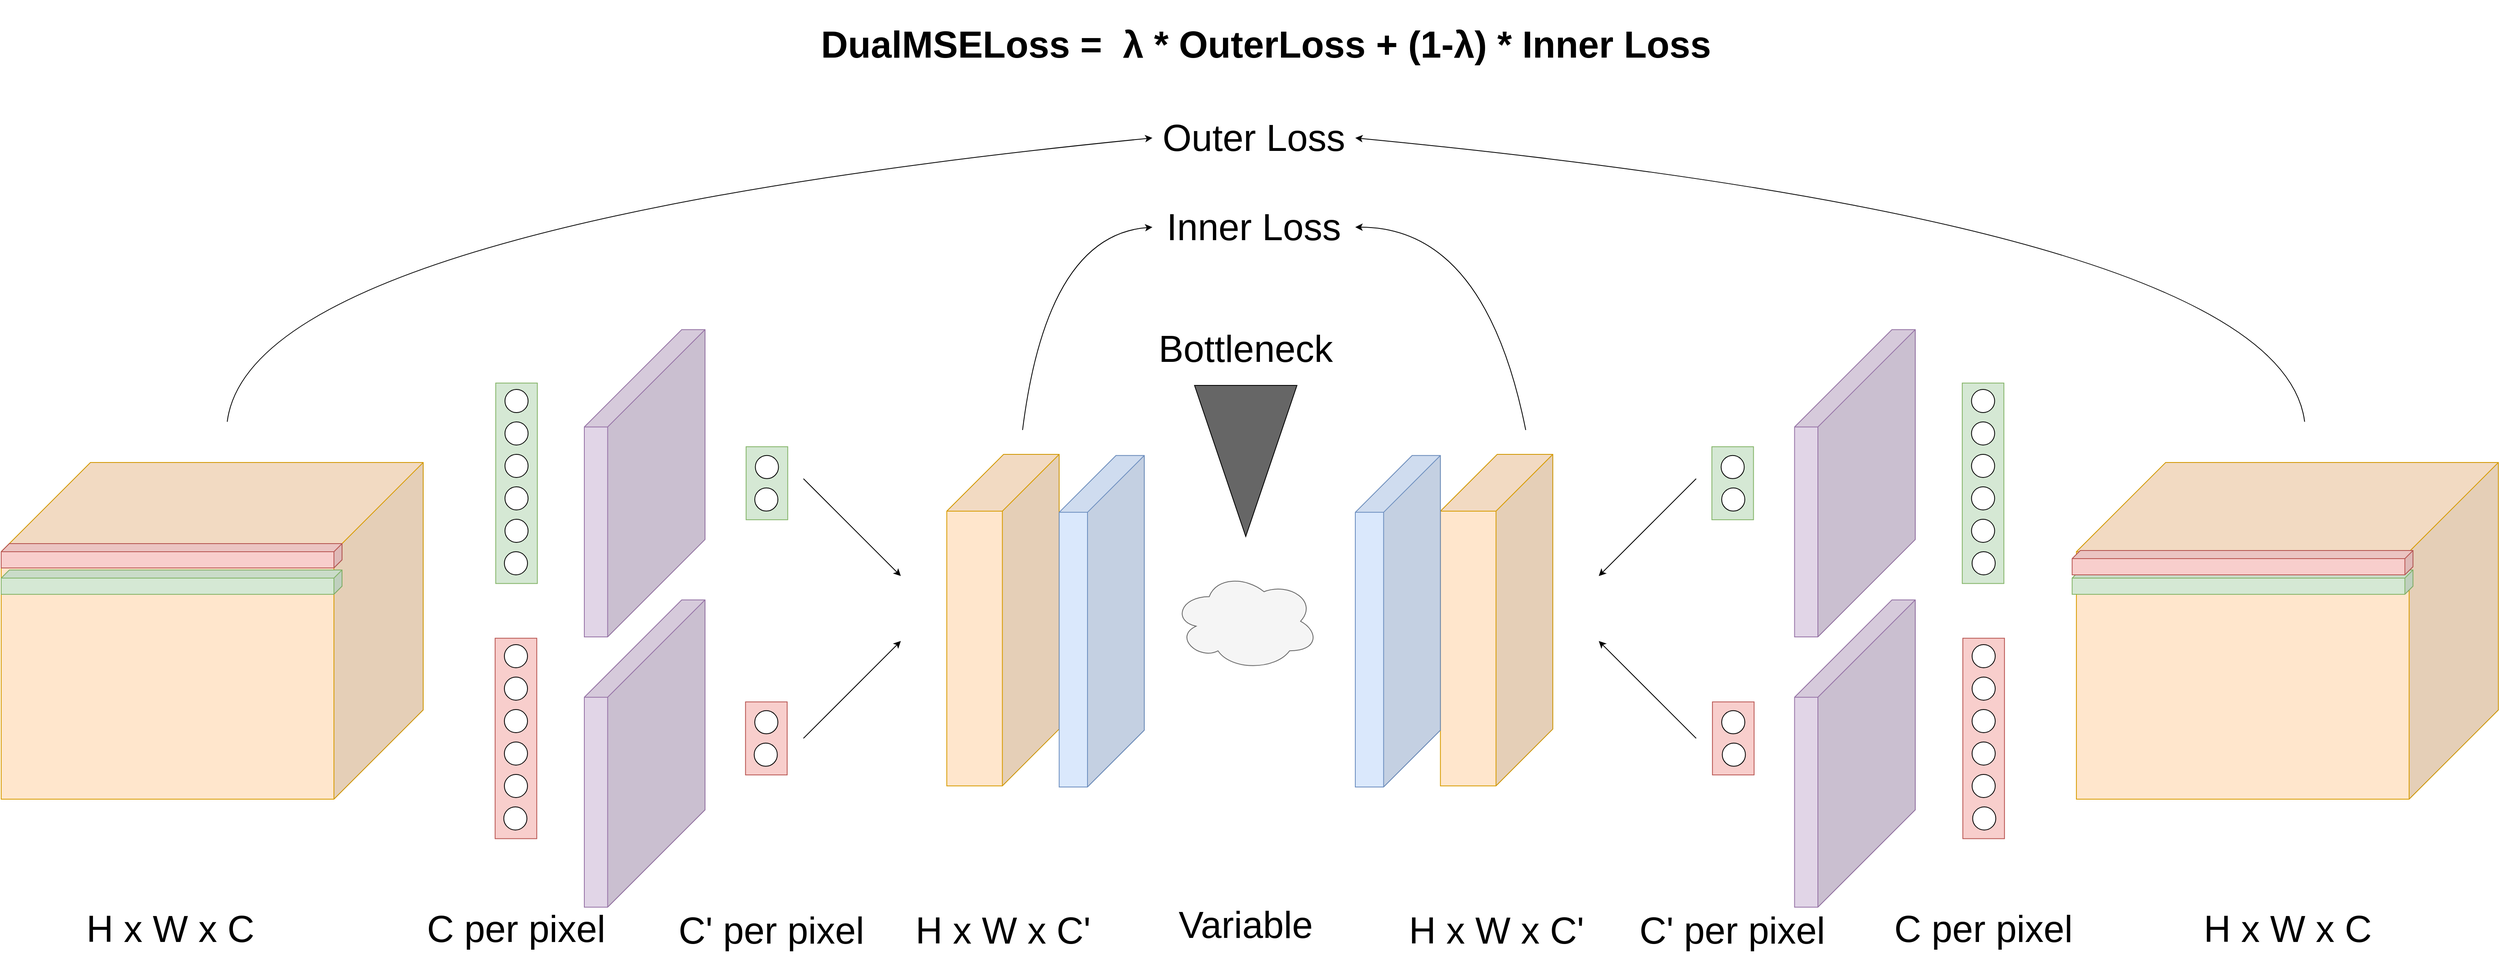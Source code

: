 <mxfile version="20.8.20" type="device"><diagram id="QJjx0-fPxzvcmYibJWj1" name="Page-1"><mxGraphModel dx="4097" dy="3034" grid="1" gridSize="10" guides="1" tooltips="1" connect="1" arrows="1" fold="1" page="0" pageScale="1" pageWidth="827" pageHeight="583" math="0" shadow="0"><root><mxCell id="0"/><mxCell id="1" parent="0"/><mxCell id="Pfbvt9mmgzDX8GRQt6o7-97" value="" style="group" parent="1" vertex="1" connectable="0"><mxGeometry x="1490.02" y="-200" width="269.99" height="271.25" as="geometry"/></mxCell><mxCell id="Pfbvt9mmgzDX8GRQt6o7-83" value="" style="triangle;whiteSpace=wrap;html=1;fontSize=34;rotation=90;fillColor=#666666;fillStyle=auto;gradientColor=none;" parent="Pfbvt9mmgzDX8GRQt6o7-97" vertex="1"><mxGeometry x="41.87" y="115" width="186.25" height="126.25" as="geometry"/></mxCell><mxCell id="Pfbvt9mmgzDX8GRQt6o7-84" value="Bottleneck" style="text;html=1;strokeColor=none;fillColor=none;align=center;verticalAlign=middle;whiteSpace=wrap;rounded=0;fontSize=46;" parent="Pfbvt9mmgzDX8GRQt6o7-97" vertex="1"><mxGeometry width="269.99" height="80" as="geometry"/></mxCell><mxCell id="EQMsb6BerHFTLHmI9SeI-126" value="" style="ellipse;shape=cloud;whiteSpace=wrap;html=1;fillColor=#f5f5f5;fontColor=#333333;strokeColor=#666666;" parent="1" vertex="1"><mxGeometry x="1535.02" y="114.95" width="180" height="121.5" as="geometry"/></mxCell><mxCell id="EQMsb6BerHFTLHmI9SeI-127" value="Variable" style="text;html=1;strokeColor=none;fillColor=none;align=center;verticalAlign=middle;whiteSpace=wrap;rounded=0;fontSize=46;aspect=fixed;" parent="1" vertex="1"><mxGeometry x="1470.27" y="500" width="309.5" height="100" as="geometry"/></mxCell><mxCell id="EQMsb6BerHFTLHmI9SeI-128" value="" style="group" parent="1" vertex="1" connectable="0"><mxGeometry x="91.47" y="-183.78" width="1408.53" height="788.78" as="geometry"/></mxCell><mxCell id="m_Qu8GIRGxHgYCqS1YG2-1" value="" style="shape=cube;whiteSpace=wrap;html=1;boundedLbl=1;backgroundOutline=1;darkOpacity=0.05;darkOpacity2=0.1;size=110;direction=east;flipH=1;fillColor=#ffe6cc;strokeColor=#d79b00;aspect=fixed;" parent="EQMsb6BerHFTLHmI9SeI-128" vertex="1"><mxGeometry y="163.78" width="520" height="415" as="geometry"/></mxCell><mxCell id="m_Qu8GIRGxHgYCqS1YG2-2" value="H x W x C" style="text;html=1;strokeColor=none;fillColor=none;align=center;verticalAlign=middle;whiteSpace=wrap;rounded=0;fontSize=46;aspect=fixed;" parent="EQMsb6BerHFTLHmI9SeI-128" vertex="1"><mxGeometry x="53.78" y="688.78" width="309.5" height="100" as="geometry"/></mxCell><mxCell id="Pfbvt9mmgzDX8GRQt6o7-2" value="" style="shape=cube;whiteSpace=wrap;html=1;boundedLbl=1;backgroundOutline=1;darkOpacity=0.05;darkOpacity2=0.1;flipH=1;size=10;fillColor=#f8cecc;strokeColor=#b85450;aspect=fixed;" parent="EQMsb6BerHFTLHmI9SeI-128" vertex="1"><mxGeometry y="263.78" width="420" height="30" as="geometry"/></mxCell><mxCell id="Pfbvt9mmgzDX8GRQt6o7-66" value="C per pixel" style="text;html=1;strokeColor=none;fillColor=none;align=center;verticalAlign=middle;whiteSpace=wrap;rounded=0;fontSize=46;aspect=fixed;" parent="EQMsb6BerHFTLHmI9SeI-128" vertex="1"><mxGeometry x="520" y="701.63" width="230" height="74.31" as="geometry"/></mxCell><mxCell id="EQMsb6BerHFTLHmI9SeI-64" value="" style="shape=cube;whiteSpace=wrap;html=1;boundedLbl=1;backgroundOutline=1;darkOpacity=0.05;darkOpacity2=0.1;flipH=1;size=10;fillColor=#d5e8d4;strokeColor=#82b366;aspect=fixed;" parent="EQMsb6BerHFTLHmI9SeI-128" vertex="1"><mxGeometry y="296.28" width="420" height="30" as="geometry"/></mxCell><mxCell id="EQMsb6BerHFTLHmI9SeI-65" value="" style="rounded=0;whiteSpace=wrap;html=1;rotation=-90;fillColor=#d5e8d4;strokeColor=#82b366;" parent="EQMsb6BerHFTLHmI9SeI-128" vertex="1"><mxGeometry x="511.47" y="163.78" width="247.06" height="51.31" as="geometry"/></mxCell><mxCell id="EQMsb6BerHFTLHmI9SeI-73" value="" style="ellipse;whiteSpace=wrap;html=1;aspect=fixed;" parent="EQMsb6BerHFTLHmI9SeI-128" vertex="1"><mxGeometry x="620.75" y="73.78" width="28.5" height="28.5" as="geometry"/></mxCell><mxCell id="EQMsb6BerHFTLHmI9SeI-75" value="" style="shape=cube;whiteSpace=wrap;html=1;boundedLbl=1;backgroundOutline=1;darkOpacity=0.05;darkOpacity2=0.1;flipV=0;flipH=1;fillColor=#e1d5e7;strokeColor=#9673a6;size=120;" parent="EQMsb6BerHFTLHmI9SeI-128" vertex="1"><mxGeometry x="718.53" y="333.15" width="148.75" height="378.75" as="geometry"/></mxCell><mxCell id="EQMsb6BerHFTLHmI9SeI-76" value="" style="ellipse;whiteSpace=wrap;html=1;aspect=fixed;" parent="EQMsb6BerHFTLHmI9SeI-128" vertex="1"><mxGeometry x="620.75" y="113.78" width="28.5" height="28.5" as="geometry"/></mxCell><mxCell id="EQMsb6BerHFTLHmI9SeI-77" value="" style="ellipse;whiteSpace=wrap;html=1;aspect=fixed;" parent="EQMsb6BerHFTLHmI9SeI-128" vertex="1"><mxGeometry x="620.75" y="153.78" width="28.5" height="28.5" as="geometry"/></mxCell><mxCell id="EQMsb6BerHFTLHmI9SeI-78" value="" style="ellipse;whiteSpace=wrap;html=1;aspect=fixed;" parent="EQMsb6BerHFTLHmI9SeI-128" vertex="1"><mxGeometry x="620.75" y="193.78" width="28.5" height="28.5" as="geometry"/></mxCell><mxCell id="EQMsb6BerHFTLHmI9SeI-79" value="" style="ellipse;whiteSpace=wrap;html=1;aspect=fixed;" parent="EQMsb6BerHFTLHmI9SeI-128" vertex="1"><mxGeometry x="620.75" y="233.78" width="28.5" height="28.5" as="geometry"/></mxCell><mxCell id="EQMsb6BerHFTLHmI9SeI-80" value="" style="ellipse;whiteSpace=wrap;html=1;aspect=fixed;" parent="EQMsb6BerHFTLHmI9SeI-128" vertex="1"><mxGeometry x="620.03" y="273.78" width="28.5" height="28.5" as="geometry"/></mxCell><mxCell id="EQMsb6BerHFTLHmI9SeI-88" value="" style="rounded=0;whiteSpace=wrap;html=1;rotation=-90;fillColor=#f8cecc;strokeColor=#b85450;" parent="EQMsb6BerHFTLHmI9SeI-128" vertex="1"><mxGeometry x="510.75" y="478.28" width="247.06" height="51.31" as="geometry"/></mxCell><mxCell id="EQMsb6BerHFTLHmI9SeI-89" value="" style="ellipse;whiteSpace=wrap;html=1;aspect=fixed;" parent="EQMsb6BerHFTLHmI9SeI-128" vertex="1"><mxGeometry x="620.03" y="388.28" width="28.5" height="28.5" as="geometry"/></mxCell><mxCell id="EQMsb6BerHFTLHmI9SeI-90" value="" style="ellipse;whiteSpace=wrap;html=1;aspect=fixed;" parent="EQMsb6BerHFTLHmI9SeI-128" vertex="1"><mxGeometry x="620.03" y="428.28" width="28.5" height="28.5" as="geometry"/></mxCell><mxCell id="EQMsb6BerHFTLHmI9SeI-91" value="" style="ellipse;whiteSpace=wrap;html=1;aspect=fixed;" parent="EQMsb6BerHFTLHmI9SeI-128" vertex="1"><mxGeometry x="620.03" y="468.28" width="28.5" height="28.5" as="geometry"/></mxCell><mxCell id="EQMsb6BerHFTLHmI9SeI-92" value="" style="ellipse;whiteSpace=wrap;html=1;aspect=fixed;" parent="EQMsb6BerHFTLHmI9SeI-128" vertex="1"><mxGeometry x="620.03" y="508.28" width="28.5" height="28.5" as="geometry"/></mxCell><mxCell id="EQMsb6BerHFTLHmI9SeI-93" value="" style="ellipse;whiteSpace=wrap;html=1;aspect=fixed;" parent="EQMsb6BerHFTLHmI9SeI-128" vertex="1"><mxGeometry x="620.03" y="548.28" width="28.5" height="28.5" as="geometry"/></mxCell><mxCell id="EQMsb6BerHFTLHmI9SeI-94" value="" style="ellipse;whiteSpace=wrap;html=1;aspect=fixed;" parent="EQMsb6BerHFTLHmI9SeI-128" vertex="1"><mxGeometry x="619.31" y="588.28" width="28.5" height="28.5" as="geometry"/></mxCell><mxCell id="EQMsb6BerHFTLHmI9SeI-102" value="" style="shape=cube;whiteSpace=wrap;html=1;boundedLbl=1;backgroundOutline=1;darkOpacity=0.05;darkOpacity2=0.1;flipV=0;flipH=1;fillColor=#e1d5e7;strokeColor=#9673a6;size=120;" parent="EQMsb6BerHFTLHmI9SeI-128" vertex="1"><mxGeometry x="718.53" width="148.75" height="378.75" as="geometry"/></mxCell><mxCell id="EQMsb6BerHFTLHmI9SeI-103" value="" style="rounded=0;whiteSpace=wrap;html=1;rotation=-90;fillColor=#d5e8d4;strokeColor=#82b366;" parent="EQMsb6BerHFTLHmI9SeI-128" vertex="1"><mxGeometry x="898.53" y="163.72" width="90" height="51.31" as="geometry"/></mxCell><mxCell id="EQMsb6BerHFTLHmI9SeI-108" value="" style="ellipse;whiteSpace=wrap;html=1;aspect=fixed;" parent="EQMsb6BerHFTLHmI9SeI-128" vertex="1"><mxGeometry x="929.28" y="155.19" width="28.5" height="28.5" as="geometry"/></mxCell><mxCell id="EQMsb6BerHFTLHmI9SeI-109" value="" style="ellipse;whiteSpace=wrap;html=1;aspect=fixed;" parent="EQMsb6BerHFTLHmI9SeI-128" vertex="1"><mxGeometry x="928.56" y="195.19" width="28.5" height="28.5" as="geometry"/></mxCell><mxCell id="EQMsb6BerHFTLHmI9SeI-115" value="" style="rounded=0;whiteSpace=wrap;html=1;rotation=-90;fillColor=#f8cecc;strokeColor=#b85450;" parent="EQMsb6BerHFTLHmI9SeI-128" vertex="1"><mxGeometry x="897.81" y="478.22" width="90" height="51.31" as="geometry"/></mxCell><mxCell id="EQMsb6BerHFTLHmI9SeI-116" value="" style="ellipse;whiteSpace=wrap;html=1;aspect=fixed;" parent="EQMsb6BerHFTLHmI9SeI-128" vertex="1"><mxGeometry x="928.56" y="469.69" width="28.5" height="28.5" as="geometry"/></mxCell><mxCell id="EQMsb6BerHFTLHmI9SeI-117" value="" style="ellipse;whiteSpace=wrap;html=1;aspect=fixed;" parent="EQMsb6BerHFTLHmI9SeI-128" vertex="1"><mxGeometry x="927.84" y="509.69" width="28.5" height="28.5" as="geometry"/></mxCell><mxCell id="EQMsb6BerHFTLHmI9SeI-118" value="" style="endArrow=classic;html=1;rounded=0;" parent="EQMsb6BerHFTLHmI9SeI-128" edge="1"><mxGeometry width="50" height="50" relative="1" as="geometry"><mxPoint x="988.53" y="183.78" as="sourcePoint"/><mxPoint x="1108.53" y="303.78" as="targetPoint"/></mxGeometry></mxCell><mxCell id="EQMsb6BerHFTLHmI9SeI-119" value="" style="endArrow=classic;html=1;rounded=0;" parent="EQMsb6BerHFTLHmI9SeI-128" edge="1"><mxGeometry width="50" height="50" relative="1" as="geometry"><mxPoint x="988.53" y="503.78" as="sourcePoint"/><mxPoint x="1108.53" y="383.78" as="targetPoint"/></mxGeometry></mxCell><mxCell id="EQMsb6BerHFTLHmI9SeI-120" value="" style="shape=cube;whiteSpace=wrap;html=1;boundedLbl=1;backgroundOutline=1;darkOpacity=0.05;darkOpacity2=0.1;size=70;direction=east;flipH=1;fillColor=#ffe6cc;strokeColor=#d79b00;flipV=0;" parent="EQMsb6BerHFTLHmI9SeI-128" vertex="1"><mxGeometry x="1165.16" y="153.78" width="138.5" height="408.59" as="geometry"/></mxCell><mxCell id="EQMsb6BerHFTLHmI9SeI-121" value="H x W x C'" style="text;html=1;strokeColor=none;fillColor=none;align=center;verticalAlign=middle;whiteSpace=wrap;rounded=0;fontSize=46;aspect=fixed;" parent="EQMsb6BerHFTLHmI9SeI-128" vertex="1"><mxGeometry x="1079.66" y="690.63" width="309.5" height="100" as="geometry"/></mxCell><mxCell id="EQMsb6BerHFTLHmI9SeI-123" value="" style="shape=cube;whiteSpace=wrap;html=1;boundedLbl=1;backgroundOutline=1;darkOpacity=0.05;darkOpacity2=0.1;size=70;direction=east;flipH=1;fillColor=#dae8fc;strokeColor=#6c8ebf;flipV=0;" parent="EQMsb6BerHFTLHmI9SeI-128" vertex="1"><mxGeometry x="1303.66" y="155.19" width="104.87" height="408.59" as="geometry"/></mxCell><mxCell id="EQMsb6BerHFTLHmI9SeI-162" value="C' per pixel" style="text;html=1;strokeColor=none;fillColor=none;align=center;verticalAlign=middle;whiteSpace=wrap;rounded=0;fontSize=46;aspect=fixed;" parent="EQMsb6BerHFTLHmI9SeI-128" vertex="1"><mxGeometry x="828.53" y="701.62" width="241.47" height="78.02" as="geometry"/></mxCell><mxCell id="1ijyTo9TVeOJDrqGwoVo-1" value="" style="endArrow=classic;html=1;curved=1;entryX=0;entryY=0.5;entryDx=0;entryDy=0;" edge="1" parent="EQMsb6BerHFTLHmI9SeI-128" target="1ijyTo9TVeOJDrqGwoVo-6"><mxGeometry width="50" height="50" relative="1" as="geometry"><mxPoint x="1258.53" y="123.78" as="sourcePoint"/><mxPoint x="1528.53" y="-126.22" as="targetPoint"/><Array as="points"><mxPoint x="1288.53" y="-116.22"/></Array></mxGeometry></mxCell><mxCell id="EQMsb6BerHFTLHmI9SeI-129" value="" style="group;flipH=1;" parent="1" vertex="1" connectable="0"><mxGeometry x="1760.01" y="-183.78" width="1408.53" height="788.78" as="geometry"/></mxCell><mxCell id="EQMsb6BerHFTLHmI9SeI-130" value="" style="shape=cube;whiteSpace=wrap;html=1;boundedLbl=1;backgroundOutline=1;darkOpacity=0.05;darkOpacity2=0.1;size=110;direction=east;flipH=1;fillColor=#ffe6cc;strokeColor=#d79b00;aspect=fixed;" parent="EQMsb6BerHFTLHmI9SeI-129" vertex="1"><mxGeometry x="888.53" y="163.78" width="520" height="415" as="geometry"/></mxCell><mxCell id="EQMsb6BerHFTLHmI9SeI-131" value="H x W x C" style="text;html=1;strokeColor=none;fillColor=none;align=center;verticalAlign=middle;whiteSpace=wrap;rounded=0;fontSize=46;aspect=fixed;" parent="EQMsb6BerHFTLHmI9SeI-129" vertex="1"><mxGeometry x="993.78" y="688.78" width="309.5" height="100" as="geometry"/></mxCell><mxCell id="EQMsb6BerHFTLHmI9SeI-133" value="C per pixel" style="text;html=1;strokeColor=none;fillColor=none;align=center;verticalAlign=middle;whiteSpace=wrap;rounded=0;fontSize=46;aspect=fixed;" parent="EQMsb6BerHFTLHmI9SeI-129" vertex="1"><mxGeometry x="658.53" y="701.63" width="230" height="74.31" as="geometry"/></mxCell><mxCell id="EQMsb6BerHFTLHmI9SeI-135" value="" style="rounded=0;whiteSpace=wrap;html=1;rotation=-90;fillColor=#d5e8d4;strokeColor=#82b366;" parent="EQMsb6BerHFTLHmI9SeI-129" vertex="1"><mxGeometry x="650.0" y="163.78" width="247.06" height="51.31" as="geometry"/></mxCell><mxCell id="EQMsb6BerHFTLHmI9SeI-136" value="" style="ellipse;whiteSpace=wrap;html=1;aspect=fixed;" parent="EQMsb6BerHFTLHmI9SeI-129" vertex="1"><mxGeometry x="759.28" y="73.78" width="28.5" height="28.5" as="geometry"/></mxCell><mxCell id="EQMsb6BerHFTLHmI9SeI-137" value="" style="shape=cube;whiteSpace=wrap;html=1;boundedLbl=1;backgroundOutline=1;darkOpacity=0.05;darkOpacity2=0.1;flipV=0;flipH=1;fillColor=#e1d5e7;strokeColor=#9673a6;size=120;" parent="EQMsb6BerHFTLHmI9SeI-129" vertex="1"><mxGeometry x="541.25" y="333.15" width="148.75" height="378.75" as="geometry"/></mxCell><mxCell id="EQMsb6BerHFTLHmI9SeI-138" value="" style="ellipse;whiteSpace=wrap;html=1;aspect=fixed;" parent="EQMsb6BerHFTLHmI9SeI-129" vertex="1"><mxGeometry x="759.28" y="113.78" width="28.5" height="28.5" as="geometry"/></mxCell><mxCell id="EQMsb6BerHFTLHmI9SeI-139" value="" style="ellipse;whiteSpace=wrap;html=1;aspect=fixed;" parent="EQMsb6BerHFTLHmI9SeI-129" vertex="1"><mxGeometry x="759.28" y="153.78" width="28.5" height="28.5" as="geometry"/></mxCell><mxCell id="EQMsb6BerHFTLHmI9SeI-140" value="" style="ellipse;whiteSpace=wrap;html=1;aspect=fixed;" parent="EQMsb6BerHFTLHmI9SeI-129" vertex="1"><mxGeometry x="759.28" y="193.78" width="28.5" height="28.5" as="geometry"/></mxCell><mxCell id="EQMsb6BerHFTLHmI9SeI-141" value="" style="ellipse;whiteSpace=wrap;html=1;aspect=fixed;" parent="EQMsb6BerHFTLHmI9SeI-129" vertex="1"><mxGeometry x="759.28" y="233.78" width="28.5" height="28.5" as="geometry"/></mxCell><mxCell id="EQMsb6BerHFTLHmI9SeI-142" value="" style="ellipse;whiteSpace=wrap;html=1;aspect=fixed;" parent="EQMsb6BerHFTLHmI9SeI-129" vertex="1"><mxGeometry x="760.0" y="273.78" width="28.5" height="28.5" as="geometry"/></mxCell><mxCell id="EQMsb6BerHFTLHmI9SeI-143" value="" style="rounded=0;whiteSpace=wrap;html=1;rotation=-90;fillColor=#f8cecc;strokeColor=#b85450;" parent="EQMsb6BerHFTLHmI9SeI-129" vertex="1"><mxGeometry x="650.72" y="478.28" width="247.06" height="51.31" as="geometry"/></mxCell><mxCell id="EQMsb6BerHFTLHmI9SeI-144" value="" style="ellipse;whiteSpace=wrap;html=1;aspect=fixed;" parent="EQMsb6BerHFTLHmI9SeI-129" vertex="1"><mxGeometry x="760.0" y="388.28" width="28.5" height="28.5" as="geometry"/></mxCell><mxCell id="EQMsb6BerHFTLHmI9SeI-145" value="" style="ellipse;whiteSpace=wrap;html=1;aspect=fixed;" parent="EQMsb6BerHFTLHmI9SeI-129" vertex="1"><mxGeometry x="760.0" y="428.28" width="28.5" height="28.5" as="geometry"/></mxCell><mxCell id="EQMsb6BerHFTLHmI9SeI-146" value="" style="ellipse;whiteSpace=wrap;html=1;aspect=fixed;" parent="EQMsb6BerHFTLHmI9SeI-129" vertex="1"><mxGeometry x="760.0" y="468.28" width="28.5" height="28.5" as="geometry"/></mxCell><mxCell id="EQMsb6BerHFTLHmI9SeI-147" value="" style="ellipse;whiteSpace=wrap;html=1;aspect=fixed;" parent="EQMsb6BerHFTLHmI9SeI-129" vertex="1"><mxGeometry x="760.0" y="508.28" width="28.5" height="28.5" as="geometry"/></mxCell><mxCell id="EQMsb6BerHFTLHmI9SeI-148" value="" style="ellipse;whiteSpace=wrap;html=1;aspect=fixed;" parent="EQMsb6BerHFTLHmI9SeI-129" vertex="1"><mxGeometry x="760.0" y="548.28" width="28.5" height="28.5" as="geometry"/></mxCell><mxCell id="EQMsb6BerHFTLHmI9SeI-149" value="" style="ellipse;whiteSpace=wrap;html=1;aspect=fixed;" parent="EQMsb6BerHFTLHmI9SeI-129" vertex="1"><mxGeometry x="760.72" y="588.28" width="28.5" height="28.5" as="geometry"/></mxCell><mxCell id="EQMsb6BerHFTLHmI9SeI-150" value="" style="shape=cube;whiteSpace=wrap;html=1;boundedLbl=1;backgroundOutline=1;darkOpacity=0.05;darkOpacity2=0.1;flipV=0;flipH=1;fillColor=#e1d5e7;strokeColor=#9673a6;size=120;" parent="EQMsb6BerHFTLHmI9SeI-129" vertex="1"><mxGeometry x="541.25" width="148.75" height="378.75" as="geometry"/></mxCell><mxCell id="EQMsb6BerHFTLHmI9SeI-151" value="" style="rounded=0;whiteSpace=wrap;html=1;rotation=-90;fillColor=#d5e8d4;strokeColor=#82b366;" parent="EQMsb6BerHFTLHmI9SeI-129" vertex="1"><mxGeometry x="420.0" y="163.72" width="90" height="51.31" as="geometry"/></mxCell><mxCell id="EQMsb6BerHFTLHmI9SeI-152" value="" style="ellipse;whiteSpace=wrap;html=1;aspect=fixed;" parent="EQMsb6BerHFTLHmI9SeI-129" vertex="1"><mxGeometry x="450.75" y="155.19" width="28.5" height="28.5" as="geometry"/></mxCell><mxCell id="EQMsb6BerHFTLHmI9SeI-153" value="" style="ellipse;whiteSpace=wrap;html=1;aspect=fixed;" parent="EQMsb6BerHFTLHmI9SeI-129" vertex="1"><mxGeometry x="451.47" y="195.19" width="28.5" height="28.5" as="geometry"/></mxCell><mxCell id="EQMsb6BerHFTLHmI9SeI-154" value="" style="rounded=0;whiteSpace=wrap;html=1;rotation=-90;fillColor=#f8cecc;strokeColor=#b85450;" parent="EQMsb6BerHFTLHmI9SeI-129" vertex="1"><mxGeometry x="420.72" y="478.22" width="90" height="51.31" as="geometry"/></mxCell><mxCell id="EQMsb6BerHFTLHmI9SeI-155" value="" style="ellipse;whiteSpace=wrap;html=1;aspect=fixed;" parent="EQMsb6BerHFTLHmI9SeI-129" vertex="1"><mxGeometry x="451.47" y="469.69" width="28.5" height="28.5" as="geometry"/></mxCell><mxCell id="EQMsb6BerHFTLHmI9SeI-156" value="" style="ellipse;whiteSpace=wrap;html=1;aspect=fixed;" parent="EQMsb6BerHFTLHmI9SeI-129" vertex="1"><mxGeometry x="452.19" y="509.69" width="28.5" height="28.5" as="geometry"/></mxCell><mxCell id="EQMsb6BerHFTLHmI9SeI-157" value="" style="endArrow=classic;html=1;rounded=0;" parent="EQMsb6BerHFTLHmI9SeI-129" edge="1"><mxGeometry width="50" height="50" relative="1" as="geometry"><mxPoint x="420.0" y="183.78" as="sourcePoint"/><mxPoint x="300.0" y="303.78" as="targetPoint"/></mxGeometry></mxCell><mxCell id="EQMsb6BerHFTLHmI9SeI-158" value="" style="endArrow=classic;html=1;rounded=0;" parent="EQMsb6BerHFTLHmI9SeI-129" edge="1"><mxGeometry width="50" height="50" relative="1" as="geometry"><mxPoint x="420.0" y="503.78" as="sourcePoint"/><mxPoint x="300.0" y="383.78" as="targetPoint"/></mxGeometry></mxCell><mxCell id="EQMsb6BerHFTLHmI9SeI-159" value="" style="shape=cube;whiteSpace=wrap;html=1;boundedLbl=1;backgroundOutline=1;darkOpacity=0.05;darkOpacity2=0.1;size=70;direction=east;flipH=1;fillColor=#ffe6cc;strokeColor=#d79b00;flipV=0;" parent="EQMsb6BerHFTLHmI9SeI-129" vertex="1"><mxGeometry x="104.87" y="153.78" width="138.5" height="408.59" as="geometry"/></mxCell><mxCell id="EQMsb6BerHFTLHmI9SeI-160" value="H x W x C'" style="text;html=1;strokeColor=none;fillColor=none;align=center;verticalAlign=middle;whiteSpace=wrap;rounded=0;fontSize=46;aspect=fixed;" parent="EQMsb6BerHFTLHmI9SeI-129" vertex="1"><mxGeometry x="19.37" y="690.64" width="309.5" height="100" as="geometry"/></mxCell><mxCell id="EQMsb6BerHFTLHmI9SeI-161" value="" style="shape=cube;whiteSpace=wrap;html=1;boundedLbl=1;backgroundOutline=1;darkOpacity=0.05;darkOpacity2=0.1;size=70;direction=east;flipH=1;fillColor=#dae8fc;strokeColor=#6c8ebf;flipV=0;" parent="EQMsb6BerHFTLHmI9SeI-129" vertex="1"><mxGeometry x="-3.411e-13" y="155.19" width="104.87" height="408.59" as="geometry"/></mxCell><mxCell id="EQMsb6BerHFTLHmI9SeI-134" value="" style="shape=cube;whiteSpace=wrap;html=1;boundedLbl=1;backgroundOutline=1;darkOpacity=0.05;darkOpacity2=0.1;flipH=1;size=10;fillColor=#d5e8d4;strokeColor=#82b366;aspect=fixed;" parent="EQMsb6BerHFTLHmI9SeI-129" vertex="1"><mxGeometry x="883.28" y="296.28" width="420" height="30" as="geometry"/></mxCell><mxCell id="EQMsb6BerHFTLHmI9SeI-163" value="C' per pixel" style="text;html=1;strokeColor=none;fillColor=none;align=center;verticalAlign=middle;whiteSpace=wrap;rounded=0;fontSize=46;aspect=fixed;" parent="EQMsb6BerHFTLHmI9SeI-129" vertex="1"><mxGeometry x="344.27" y="701.63" width="241.47" height="78.02" as="geometry"/></mxCell><mxCell id="EQMsb6BerHFTLHmI9SeI-132" value="" style="shape=cube;whiteSpace=wrap;html=1;boundedLbl=1;backgroundOutline=1;darkOpacity=0.05;darkOpacity2=0.1;flipH=1;size=10;fillColor=#f8cecc;strokeColor=#b85450;aspect=fixed;" parent="EQMsb6BerHFTLHmI9SeI-129" vertex="1"><mxGeometry x="883.28" y="272.28" width="420" height="30" as="geometry"/></mxCell><mxCell id="1ijyTo9TVeOJDrqGwoVo-5" value="" style="endArrow=classic;html=1;curved=1;entryX=1;entryY=0.5;entryDx=0;entryDy=0;" edge="1" parent="1" target="1ijyTo9TVeOJDrqGwoVo-6"><mxGeometry width="50" height="50" relative="1" as="geometry"><mxPoint x="1970" y="-60" as="sourcePoint"/><mxPoint x="1715.02" y="-310" as="targetPoint"/><Array as="points"><mxPoint x="1920" y="-310"/></Array></mxGeometry></mxCell><mxCell id="1ijyTo9TVeOJDrqGwoVo-6" value="&lt;font style=&quot;font-size: 46px;&quot;&gt;Inner Loss&lt;br&gt;&lt;/font&gt;" style="text;html=1;strokeColor=none;fillColor=none;align=center;verticalAlign=middle;whiteSpace=wrap;rounded=0;" vertex="1" parent="1"><mxGeometry x="1510" y="-340" width="250" height="60" as="geometry"/></mxCell><mxCell id="1ijyTo9TVeOJDrqGwoVo-9" value="" style="endArrow=classic;html=1;curved=1;entryX=0;entryY=0.5;entryDx=0;entryDy=0;" edge="1" parent="1" target="1ijyTo9TVeOJDrqGwoVo-11"><mxGeometry width="50" height="50" relative="1" as="geometry"><mxPoint x="370" y="-70.22" as="sourcePoint"/><mxPoint x="1520" y="-440" as="targetPoint"/><Array as="points"><mxPoint x="400" y="-310.22"/></Array></mxGeometry></mxCell><mxCell id="1ijyTo9TVeOJDrqGwoVo-10" value="" style="endArrow=classic;html=1;curved=1;entryX=1;entryY=0.5;entryDx=0;entryDy=0;" edge="1" parent="1" target="1ijyTo9TVeOJDrqGwoVo-11"><mxGeometry width="50" height="50" relative="1" as="geometry"><mxPoint x="2929.77" y="-70.22" as="sourcePoint"/><mxPoint x="1770" y="-450" as="targetPoint"/><Array as="points"><mxPoint x="2899.77" y="-310.22"/></Array></mxGeometry></mxCell><mxCell id="1ijyTo9TVeOJDrqGwoVo-11" value="&lt;font style=&quot;font-size: 46px;&quot;&gt;Outer Loss&lt;/font&gt;" style="text;html=1;strokeColor=none;fillColor=none;align=center;verticalAlign=middle;whiteSpace=wrap;rounded=0;" vertex="1" parent="1"><mxGeometry x="1510.01" y="-450" width="250" height="60" as="geometry"/></mxCell><mxCell id="1ijyTo9TVeOJDrqGwoVo-12" value="&lt;b&gt;DualMSELoss =&amp;nbsp; λ * OuterLoss + (1-λ) * Inner Loss&lt;/b&gt;" style="text;html=1;strokeColor=none;fillColor=none;align=center;verticalAlign=middle;whiteSpace=wrap;rounded=0;fontSize=46;" vertex="1" parent="1"><mxGeometry x="1100" y="-590" width="1100" height="110" as="geometry"/></mxCell></root></mxGraphModel></diagram></mxfile>